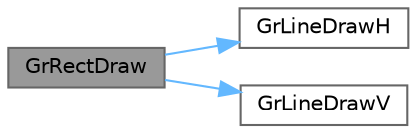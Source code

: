 digraph "GrRectDraw"
{
 // LATEX_PDF_SIZE
  bgcolor="transparent";
  edge [fontname=Helvetica,fontsize=10,labelfontname=Helvetica,labelfontsize=10];
  node [fontname=Helvetica,fontsize=10,shape=box,height=0.2,width=0.4];
  rankdir="LR";
  Node1 [id="Node000001",label="GrRectDraw",height=0.2,width=0.4,color="gray40", fillcolor="grey60", style="filled", fontcolor="black",tooltip=" "];
  Node1 -> Node2 [id="edge1_Node000001_Node000002",color="steelblue1",style="solid",tooltip=" "];
  Node2 [id="Node000002",label="GrLineDrawH",height=0.2,width=0.4,color="grey40", fillcolor="white", style="filled",URL="$group__primitives__api.html#ga2136fb7c43d115966364410f7e22f3af",tooltip=" "];
  Node1 -> Node3 [id="edge2_Node000001_Node000003",color="steelblue1",style="solid",tooltip=" "];
  Node3 [id="Node000003",label="GrLineDrawV",height=0.2,width=0.4,color="grey40", fillcolor="white", style="filled",URL="$group__primitives__api.html#gad236f356d3939b5c3d0b6477f3552a51",tooltip=" "];
}
